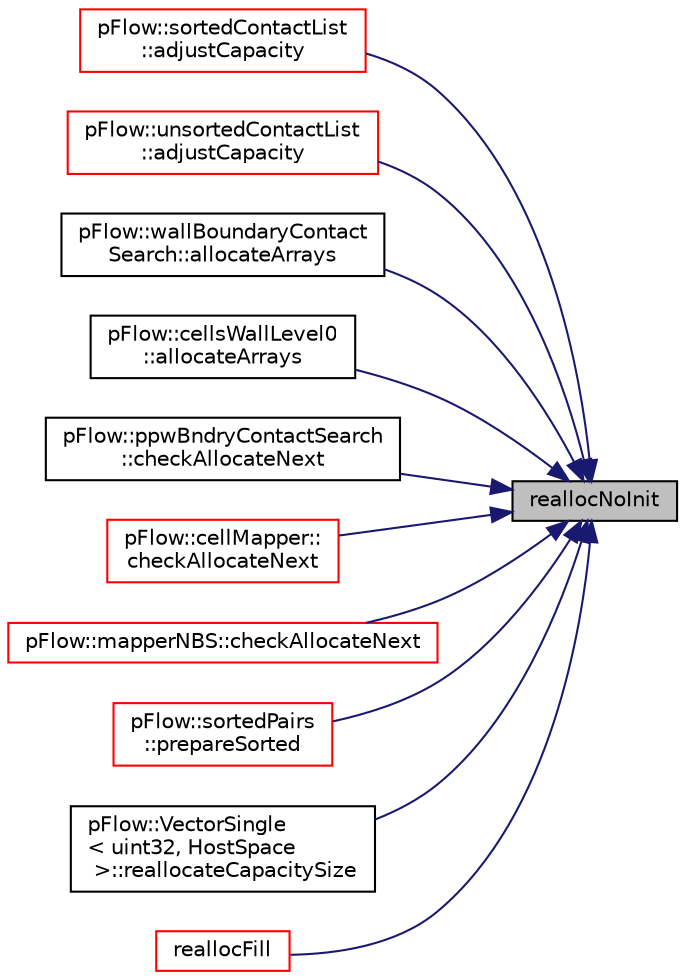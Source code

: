 digraph "reallocNoInit"
{
 // LATEX_PDF_SIZE
  edge [fontname="Helvetica",fontsize="10",labelfontname="Helvetica",labelfontsize="10"];
  node [fontname="Helvetica",fontsize="10",shape=record];
  rankdir="RL";
  Node1 [label="reallocNoInit",height=0.2,width=0.4,color="black", fillcolor="grey75", style="filled", fontcolor="black",tooltip=" "];
  Node1 -> Node2 [dir="back",color="midnightblue",fontsize="10",style="solid",fontname="Helvetica"];
  Node2 [label="pFlow::sortedContactList\l::adjustCapacity",height=0.2,width=0.4,color="red", fillcolor="white", style="filled",URL="$classpFlow_1_1sortedContactList.html#a094cab68474f9d487c8113228caf8c1a",tooltip=" "];
  Node1 -> Node4 [dir="back",color="midnightblue",fontsize="10",style="solid",fontname="Helvetica"];
  Node4 [label="pFlow::unsortedContactList\l::adjustCapacity",height=0.2,width=0.4,color="red", fillcolor="white", style="filled",URL="$classpFlow_1_1unsortedContactList.html#a094cab68474f9d487c8113228caf8c1a",tooltip=" "];
  Node1 -> Node6 [dir="back",color="midnightblue",fontsize="10",style="solid",fontname="Helvetica"];
  Node6 [label="pFlow::wallBoundaryContact\lSearch::allocateArrays",height=0.2,width=0.4,color="black", fillcolor="white", style="filled",URL="$classpFlow_1_1wallBoundaryContactSearch.html#a328744b8a25238f746b939e7be7b6703",tooltip=" "];
  Node1 -> Node7 [dir="back",color="midnightblue",fontsize="10",style="solid",fontname="Helvetica"];
  Node7 [label="pFlow::cellsWallLevel0\l::allocateArrays",height=0.2,width=0.4,color="black", fillcolor="white", style="filled",URL="$classpFlow_1_1cellsWallLevel0.html#a328744b8a25238f746b939e7be7b6703",tooltip=" "];
  Node1 -> Node8 [dir="back",color="midnightblue",fontsize="10",style="solid",fontname="Helvetica"];
  Node8 [label="pFlow::ppwBndryContactSearch\l::checkAllocateNext",height=0.2,width=0.4,color="black", fillcolor="white", style="filled",URL="$classpFlow_1_1ppwBndryContactSearch.html#abdb40b34ac33a1c8e8576aa43c530023",tooltip=" "];
  Node1 -> Node9 [dir="back",color="midnightblue",fontsize="10",style="solid",fontname="Helvetica"];
  Node9 [label="pFlow::cellMapper::\lcheckAllocateNext",height=0.2,width=0.4,color="red", fillcolor="white", style="filled",URL="$classpFlow_1_1cellMapper.html#a02b82d2826f594b9cc8048d7cbb404fe",tooltip=" "];
  Node1 -> Node12 [dir="back",color="midnightblue",fontsize="10",style="solid",fontname="Helvetica"];
  Node12 [label="pFlow::mapperNBS::checkAllocateNext",height=0.2,width=0.4,color="red", fillcolor="white", style="filled",URL="$classpFlow_1_1mapperNBS.html#a02b82d2826f594b9cc8048d7cbb404fe",tooltip=" "];
  Node1 -> Node15 [dir="back",color="midnightblue",fontsize="10",style="solid",fontname="Helvetica"];
  Node15 [label="pFlow::sortedPairs\l::prepareSorted",height=0.2,width=0.4,color="red", fillcolor="white", style="filled",URL="$classpFlow_1_1sortedPairs.html#a34f835663a19f31aa1999f867d6b2109",tooltip=" "];
  Node1 -> Node17 [dir="back",color="midnightblue",fontsize="10",style="solid",fontname="Helvetica"];
  Node17 [label="pFlow::VectorSingle\l\< uint32, HostSpace\l \>::reallocateCapacitySize",height=0.2,width=0.4,color="black", fillcolor="white", style="filled",URL="$classpFlow_1_1VectorSingle.html#a8f00c7e68f62d873d4b2e57c14aefc4d",tooltip=" "];
  Node1 -> Node18 [dir="back",color="midnightblue",fontsize="10",style="solid",fontname="Helvetica"];
  Node18 [label="reallocFill",height=0.2,width=0.4,color="red", fillcolor="white", style="filled",URL="$namespacepFlow.html#a757db05f588e8333b09abd05577c3730",tooltip=" "];
}
